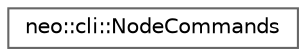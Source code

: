 digraph "Graphical Class Hierarchy"
{
 // LATEX_PDF_SIZE
  bgcolor="transparent";
  edge [fontname=Helvetica,fontsize=10,labelfontname=Helvetica,labelfontsize=10];
  node [fontname=Helvetica,fontsize=10,shape=box,height=0.2,width=0.4];
  rankdir="LR";
  Node0 [id="Node000000",label="neo::cli::NodeCommands",height=0.2,width=0.4,color="grey40", fillcolor="white", style="filled",URL="$classneo_1_1cli_1_1_node_commands.html",tooltip="Node commands for the CLI."];
}
